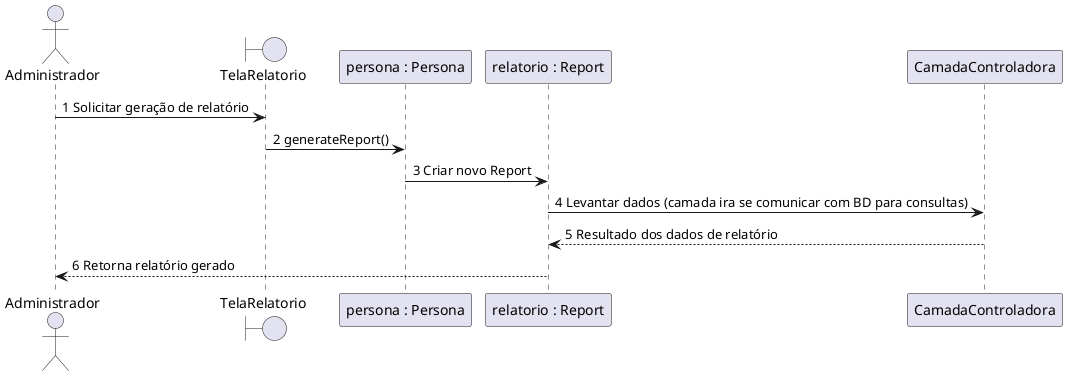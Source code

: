 @startuml
actor Administrador
boundary TelaRelatorio
participant "persona : Persona" as Persona
participant "relatorio : Report" as Report
participant CamadaControladora

Administrador -> TelaRelatorio : 1 Solicitar geração de relatório
TelaRelatorio -> Persona : 2 generateReport()
Persona -> Report : 3 Criar novo Report
Report -> CamadaControladora : 4 Levantar dados (camada ira se comunicar com BD para consultas)
CamadaControladora --> Report : 5 Resultado dos dados de relatório
Administrador <-- Report : 6 Retorna relatório gerado
@enduml
